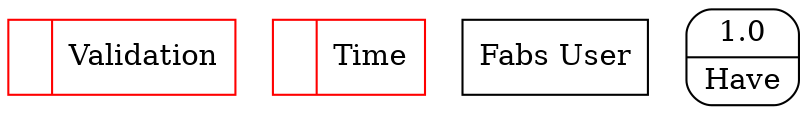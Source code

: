 digraph dfd2{ 
node[shape=record]
200 [label="<f0>  |<f1> Validation " color=red];
201 [label="<f0>  |<f1> Time " color=red];
202 [label="Fabs User" shape=box];
203 [label="{<f0> 1.0|<f1> Have }" shape=Mrecord];
}